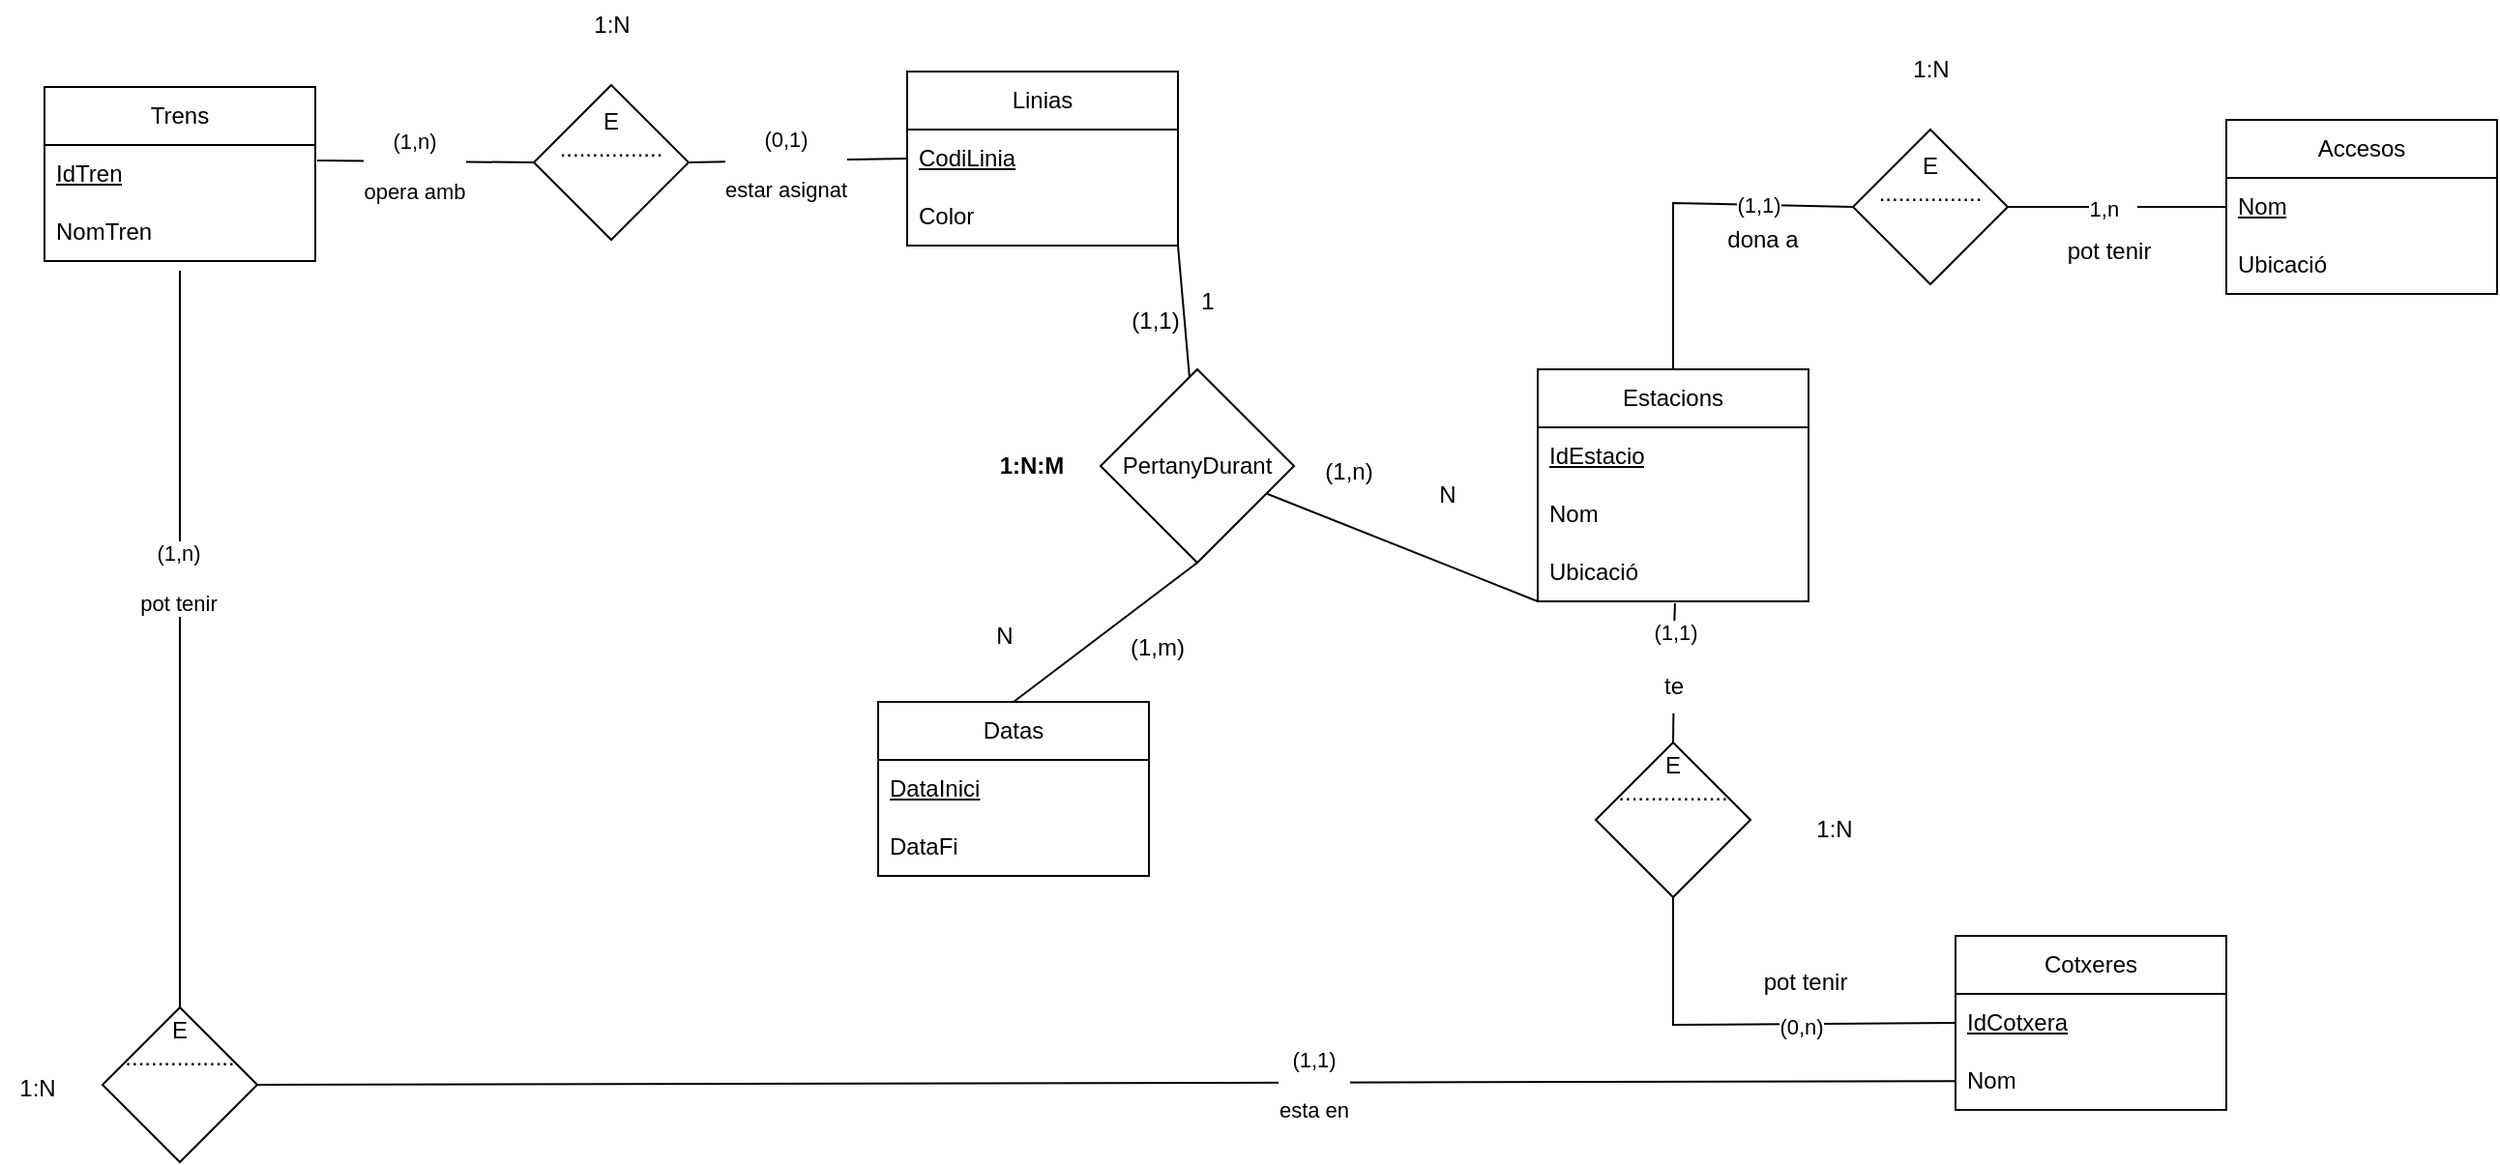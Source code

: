 <mxfile version="24.8.3">
  <diagram name="Page-1" id="Fp09HBMhpCfBCq8PGkXx">
    <mxGraphModel dx="2578" dy="915" grid="0" gridSize="10" guides="1" tooltips="1" connect="1" arrows="1" fold="1" page="1" pageScale="1" pageWidth="850" pageHeight="1100" math="0" shadow="0">
      <root>
        <mxCell id="0" />
        <mxCell id="1" parent="0" />
        <mxCell id="b_e9YausVlEv8Oadp6LC-3" value="Estacions" style="swimlane;fontStyle=0;childLayout=stackLayout;horizontal=1;startSize=30;horizontalStack=0;resizeParent=1;resizeParentMax=0;resizeLast=0;collapsible=1;marginBottom=0;whiteSpace=wrap;html=1;" parent="1" vertex="1">
          <mxGeometry x="550" y="274" width="140" height="120" as="geometry" />
        </mxCell>
        <mxCell id="jN71wl8acnYGkwMT0ga_-1" value="&lt;u&gt;IdEstacio&lt;/u&gt;" style="text;strokeColor=none;fillColor=none;align=left;verticalAlign=middle;spacingLeft=4;spacingRight=4;overflow=hidden;points=[[0,0.5],[1,0.5]];portConstraint=eastwest;rotatable=0;whiteSpace=wrap;html=1;" vertex="1" parent="b_e9YausVlEv8Oadp6LC-3">
          <mxGeometry y="30" width="140" height="30" as="geometry" />
        </mxCell>
        <mxCell id="b_e9YausVlEv8Oadp6LC-4" value="Nom" style="text;strokeColor=none;fillColor=none;align=left;verticalAlign=middle;spacingLeft=4;spacingRight=4;overflow=hidden;points=[[0,0.5],[1,0.5]];portConstraint=eastwest;rotatable=0;whiteSpace=wrap;html=1;" parent="b_e9YausVlEv8Oadp6LC-3" vertex="1">
          <mxGeometry y="60" width="140" height="30" as="geometry" />
        </mxCell>
        <mxCell id="b_e9YausVlEv8Oadp6LC-5" value="Ubicació" style="text;strokeColor=none;fillColor=none;align=left;verticalAlign=middle;spacingLeft=4;spacingRight=4;overflow=hidden;points=[[0,0.5],[1,0.5]];portConstraint=eastwest;rotatable=0;whiteSpace=wrap;html=1;" parent="b_e9YausVlEv8Oadp6LC-3" vertex="1">
          <mxGeometry y="90" width="140" height="30" as="geometry" />
        </mxCell>
        <mxCell id="b_e9YausVlEv8Oadp6LC-7" value="&lt;div&gt;Linias&lt;/div&gt;" style="swimlane;fontStyle=0;childLayout=stackLayout;horizontal=1;startSize=30;horizontalStack=0;resizeParent=1;resizeParentMax=0;resizeLast=0;collapsible=1;marginBottom=0;whiteSpace=wrap;html=1;" parent="1" vertex="1">
          <mxGeometry x="224" y="120" width="140" height="90" as="geometry" />
        </mxCell>
        <mxCell id="b_e9YausVlEv8Oadp6LC-8" value="&lt;u&gt;CodiLinia&lt;/u&gt;" style="text;strokeColor=none;fillColor=none;align=left;verticalAlign=middle;spacingLeft=4;spacingRight=4;overflow=hidden;points=[[0,0.5],[1,0.5]];portConstraint=eastwest;rotatable=0;whiteSpace=wrap;html=1;" parent="b_e9YausVlEv8Oadp6LC-7" vertex="1">
          <mxGeometry y="30" width="140" height="30" as="geometry" />
        </mxCell>
        <mxCell id="b_e9YausVlEv8Oadp6LC-10" value="&lt;div&gt;Color&lt;/div&gt;" style="text;strokeColor=none;fillColor=none;align=left;verticalAlign=middle;spacingLeft=4;spacingRight=4;overflow=hidden;points=[[0,0.5],[1,0.5]];portConstraint=eastwest;rotatable=0;whiteSpace=wrap;html=1;" parent="b_e9YausVlEv8Oadp6LC-7" vertex="1">
          <mxGeometry y="60" width="140" height="30" as="geometry" />
        </mxCell>
        <mxCell id="b_e9YausVlEv8Oadp6LC-11" value="Datas" style="swimlane;fontStyle=0;childLayout=stackLayout;horizontal=1;startSize=30;horizontalStack=0;resizeParent=1;resizeParentMax=0;resizeLast=0;collapsible=1;marginBottom=0;whiteSpace=wrap;html=1;" parent="1" vertex="1">
          <mxGeometry x="209" y="446" width="140" height="90" as="geometry" />
        </mxCell>
        <mxCell id="b_e9YausVlEv8Oadp6LC-12" value="&lt;u&gt;DataInici&lt;/u&gt;" style="text;strokeColor=none;fillColor=none;align=left;verticalAlign=middle;spacingLeft=4;spacingRight=4;overflow=hidden;points=[[0,0.5],[1,0.5]];portConstraint=eastwest;rotatable=0;whiteSpace=wrap;html=1;" parent="b_e9YausVlEv8Oadp6LC-11" vertex="1">
          <mxGeometry y="30" width="140" height="30" as="geometry" />
        </mxCell>
        <mxCell id="b_e9YausVlEv8Oadp6LC-13" value="DataFi" style="text;strokeColor=none;fillColor=none;align=left;verticalAlign=middle;spacingLeft=4;spacingRight=4;overflow=hidden;points=[[0,0.5],[1,0.5]];portConstraint=eastwest;rotatable=0;whiteSpace=wrap;html=1;" parent="b_e9YausVlEv8Oadp6LC-11" vertex="1">
          <mxGeometry y="60" width="140" height="30" as="geometry" />
        </mxCell>
        <mxCell id="b_e9YausVlEv8Oadp6LC-15" value="" style="endArrow=none;html=1;rounded=0;exitX=0.5;exitY=0;exitDx=0;exitDy=0;entryX=0.5;entryY=1;entryDx=0;entryDy=0;" parent="1" source="b_e9YausVlEv8Oadp6LC-11" target="b_e9YausVlEv8Oadp6LC-17" edge="1">
          <mxGeometry width="50" height="50" relative="1" as="geometry">
            <mxPoint x="377" y="434" as="sourcePoint" />
            <mxPoint x="376" y="384" as="targetPoint" />
          </mxGeometry>
        </mxCell>
        <mxCell id="b_e9YausVlEv8Oadp6LC-16" value="" style="endArrow=none;html=1;rounded=0;entryX=1;entryY=1;entryDx=0;entryDy=0;" parent="1" source="b_e9YausVlEv8Oadp6LC-17" target="b_e9YausVlEv8Oadp6LC-7" edge="1">
          <mxGeometry width="50" height="50" relative="1" as="geometry">
            <mxPoint x="190" y="347" as="sourcePoint" />
            <mxPoint x="240" y="297" as="targetPoint" />
          </mxGeometry>
        </mxCell>
        <mxCell id="b_e9YausVlEv8Oadp6LC-20" value="" style="endArrow=none;html=1;rounded=0;entryX=0;entryY=1;entryDx=0;entryDy=0;" parent="1" source="b_e9YausVlEv8Oadp6LC-17" target="b_e9YausVlEv8Oadp6LC-3" edge="1">
          <mxGeometry width="50" height="50" relative="1" as="geometry">
            <mxPoint x="398" y="439" as="sourcePoint" />
            <mxPoint x="511" y="255.99" as="targetPoint" />
          </mxGeometry>
        </mxCell>
        <mxCell id="b_e9YausVlEv8Oadp6LC-21" value="Accesos" style="swimlane;fontStyle=0;childLayout=stackLayout;horizontal=1;startSize=30;horizontalStack=0;resizeParent=1;resizeParentMax=0;resizeLast=0;collapsible=1;marginBottom=0;whiteSpace=wrap;html=1;" parent="1" vertex="1">
          <mxGeometry x="906" y="145" width="140" height="90" as="geometry" />
        </mxCell>
        <mxCell id="b_e9YausVlEv8Oadp6LC-22" value="&lt;u&gt;Nom&lt;/u&gt;" style="text;strokeColor=none;fillColor=none;align=left;verticalAlign=middle;spacingLeft=4;spacingRight=4;overflow=hidden;points=[[0,0.5],[1,0.5]];portConstraint=eastwest;rotatable=0;whiteSpace=wrap;html=1;" parent="b_e9YausVlEv8Oadp6LC-21" vertex="1">
          <mxGeometry y="30" width="140" height="30" as="geometry" />
        </mxCell>
        <mxCell id="b_e9YausVlEv8Oadp6LC-23" value="Ubicació" style="text;strokeColor=none;fillColor=none;align=left;verticalAlign=middle;spacingLeft=4;spacingRight=4;overflow=hidden;points=[[0,0.5],[1,0.5]];portConstraint=eastwest;rotatable=0;whiteSpace=wrap;html=1;" parent="b_e9YausVlEv8Oadp6LC-21" vertex="1">
          <mxGeometry y="60" width="140" height="30" as="geometry" />
        </mxCell>
        <mxCell id="b_e9YausVlEv8Oadp6LC-24" value="&lt;div&gt;Trens&lt;/div&gt;" style="swimlane;fontStyle=0;childLayout=stackLayout;horizontal=1;startSize=30;horizontalStack=0;resizeParent=1;resizeParentMax=0;resizeLast=0;collapsible=1;marginBottom=0;whiteSpace=wrap;html=1;" parent="1" vertex="1">
          <mxGeometry x="-222" y="128" width="140" height="90" as="geometry" />
        </mxCell>
        <mxCell id="b_e9YausVlEv8Oadp6LC-25" value="&lt;u&gt;IdTren&lt;/u&gt;" style="text;strokeColor=none;fillColor=none;align=left;verticalAlign=middle;spacingLeft=4;spacingRight=4;overflow=hidden;points=[[0,0.5],[1,0.5]];portConstraint=eastwest;rotatable=0;whiteSpace=wrap;html=1;" parent="b_e9YausVlEv8Oadp6LC-24" vertex="1">
          <mxGeometry y="30" width="140" height="30" as="geometry" />
        </mxCell>
        <mxCell id="jN71wl8acnYGkwMT0ga_-2" value="NomTren" style="text;strokeColor=none;fillColor=none;align=left;verticalAlign=middle;spacingLeft=4;spacingRight=4;overflow=hidden;points=[[0,0.5],[1,0.5]];portConstraint=eastwest;rotatable=0;whiteSpace=wrap;html=1;" vertex="1" parent="b_e9YausVlEv8Oadp6LC-24">
          <mxGeometry y="60" width="140" height="30" as="geometry" />
        </mxCell>
        <mxCell id="b_e9YausVlEv8Oadp6LC-27" value="1" style="text;html=1;align=center;verticalAlign=middle;resizable=0;points=[];autosize=1;strokeColor=none;fillColor=none;" parent="1" vertex="1">
          <mxGeometry x="366.5" y="226" width="25" height="26" as="geometry" />
        </mxCell>
        <mxCell id="b_e9YausVlEv8Oadp6LC-28" value="N" style="text;html=1;align=center;verticalAlign=middle;resizable=0;points=[];autosize=1;strokeColor=none;fillColor=none;" parent="1" vertex="1">
          <mxGeometry x="489.5" y="326" width="27" height="26" as="geometry" />
        </mxCell>
        <mxCell id="b_e9YausVlEv8Oadp6LC-29" value="N" style="text;html=1;align=center;verticalAlign=middle;resizable=0;points=[];autosize=1;strokeColor=none;fillColor=none;" parent="1" vertex="1">
          <mxGeometry x="260.5" y="399" width="27" height="26" as="geometry" />
        </mxCell>
        <mxCell id="b_e9YausVlEv8Oadp6LC-31" value="" style="group" parent="1" vertex="1" connectable="0">
          <mxGeometry x="262" y="274" width="162" height="100" as="geometry" />
        </mxCell>
        <mxCell id="b_e9YausVlEv8Oadp6LC-17" value="PertanyDurant" style="rhombus;whiteSpace=wrap;html=1;" parent="b_e9YausVlEv8Oadp6LC-31" vertex="1">
          <mxGeometry x="62" width="100" height="100" as="geometry" />
        </mxCell>
        <mxCell id="b_e9YausVlEv8Oadp6LC-30" value="&lt;b&gt;1:N:M&lt;/b&gt;" style="text;html=1;align=center;verticalAlign=middle;resizable=0;points=[];autosize=1;strokeColor=none;fillColor=none;" parent="b_e9YausVlEv8Oadp6LC-31" vertex="1">
          <mxGeometry y="37" width="51" height="26" as="geometry" />
        </mxCell>
        <mxCell id="b_e9YausVlEv8Oadp6LC-33" value="" style="endArrow=none;html=1;rounded=0;entryX=1;entryY=0.5;entryDx=0;entryDy=0;exitX=0;exitY=0.5;exitDx=0;exitDy=0;" parent="1" source="b_e9YausVlEv8Oadp6LC-22" target="b_e9YausVlEv8Oadp6LC-32" edge="1">
          <mxGeometry width="50" height="50" relative="1" as="geometry">
            <mxPoint x="397" y="409" as="sourcePoint" />
            <mxPoint x="447" y="359" as="targetPoint" />
          </mxGeometry>
        </mxCell>
        <mxCell id="b_e9YausVlEv8Oadp6LC-36" value="1,n&lt;span style=&quot;white-space: pre;&quot;&gt;&#x9;&lt;/span&gt;" style="edgeLabel;html=1;align=center;verticalAlign=middle;resizable=0;points=[];" parent="b_e9YausVlEv8Oadp6LC-33" vertex="1" connectable="0">
          <mxGeometry x="0.044" y="1" relative="1" as="geometry">
            <mxPoint as="offset" />
          </mxGeometry>
        </mxCell>
        <mxCell id="b_e9YausVlEv8Oadp6LC-34" value="" style="endArrow=none;html=1;rounded=0;entryX=0.5;entryY=0;entryDx=0;entryDy=0;exitX=0;exitY=0.5;exitDx=0;exitDy=0;" parent="1" source="b_e9YausVlEv8Oadp6LC-32" target="b_e9YausVlEv8Oadp6LC-3" edge="1">
          <mxGeometry width="50" height="50" relative="1" as="geometry">
            <mxPoint x="397" y="409" as="sourcePoint" />
            <mxPoint x="447" y="359" as="targetPoint" />
            <Array as="points">
              <mxPoint x="620" y="188" />
            </Array>
          </mxGeometry>
        </mxCell>
        <mxCell id="b_e9YausVlEv8Oadp6LC-35" value="(1,1)" style="edgeLabel;html=1;align=center;verticalAlign=middle;resizable=0;points=[];" parent="b_e9YausVlEv8Oadp6LC-34" vertex="1" connectable="0">
          <mxGeometry x="-0.453" relative="1" as="geometry">
            <mxPoint as="offset" />
          </mxGeometry>
        </mxCell>
        <mxCell id="b_e9YausVlEv8Oadp6LC-42" value="" style="group" parent="1" vertex="1" connectable="0">
          <mxGeometry x="713" y="106" width="80" height="124" as="geometry" />
        </mxCell>
        <mxCell id="b_e9YausVlEv8Oadp6LC-32" value="&lt;div&gt;E&lt;/div&gt;&lt;div&gt;................&lt;/div&gt;&lt;div&gt;&lt;br&gt;&lt;/div&gt;&lt;div&gt;&lt;br&gt;&lt;/div&gt;" style="rhombus;whiteSpace=wrap;html=1;" parent="b_e9YausVlEv8Oadp6LC-42" vertex="1">
          <mxGeometry y="44" width="80" height="80" as="geometry" />
        </mxCell>
        <mxCell id="b_e9YausVlEv8Oadp6LC-41" value="1:N" style="text;html=1;align=center;verticalAlign=middle;resizable=0;points=[];autosize=1;strokeColor=none;fillColor=none;" parent="b_e9YausVlEv8Oadp6LC-42" vertex="1">
          <mxGeometry x="21.5" width="37" height="26" as="geometry" />
        </mxCell>
        <mxCell id="b_e9YausVlEv8Oadp6LC-45" value="" style="group" parent="1" vertex="1" connectable="0">
          <mxGeometry x="31.0" y="83" width="80" height="124" as="geometry" />
        </mxCell>
        <mxCell id="b_e9YausVlEv8Oadp6LC-46" value="&lt;div&gt;E&lt;/div&gt;&lt;div&gt;................&lt;/div&gt;&lt;div&gt;&lt;br&gt;&lt;/div&gt;&lt;div&gt;&lt;br&gt;&lt;/div&gt;" style="rhombus;whiteSpace=wrap;html=1;" parent="b_e9YausVlEv8Oadp6LC-45" vertex="1">
          <mxGeometry y="44" width="80" height="80" as="geometry" />
        </mxCell>
        <mxCell id="b_e9YausVlEv8Oadp6LC-47" value="1:N" style="text;html=1;align=center;verticalAlign=middle;resizable=0;points=[];autosize=1;strokeColor=none;fillColor=none;" parent="b_e9YausVlEv8Oadp6LC-45" vertex="1">
          <mxGeometry x="21.5" width="37" height="26" as="geometry" />
        </mxCell>
        <mxCell id="b_e9YausVlEv8Oadp6LC-50" value="" style="endArrow=none;html=1;rounded=0;exitX=1.007;exitY=0.267;exitDx=0;exitDy=0;exitPerimeter=0;entryX=0;entryY=0.5;entryDx=0;entryDy=0;" parent="1" source="b_e9YausVlEv8Oadp6LC-25" target="b_e9YausVlEv8Oadp6LC-46" edge="1">
          <mxGeometry width="50" height="50" relative="1" as="geometry">
            <mxPoint x="398" y="410" as="sourcePoint" />
            <mxPoint x="448" y="360" as="targetPoint" />
          </mxGeometry>
        </mxCell>
        <mxCell id="b_e9YausVlEv8Oadp6LC-52" value="&lt;div&gt;(1,n)&lt;/div&gt;&lt;div&gt;&lt;br&gt;&lt;/div&gt;opera amb" style="edgeLabel;html=1;align=center;verticalAlign=middle;resizable=0;points=[];" parent="b_e9YausVlEv8Oadp6LC-50" vertex="1" connectable="0">
          <mxGeometry x="-0.347" y="-2" relative="1" as="geometry">
            <mxPoint x="13" as="offset" />
          </mxGeometry>
        </mxCell>
        <mxCell id="b_e9YausVlEv8Oadp6LC-51" value="" style="endArrow=none;html=1;rounded=0;entryX=0;entryY=0.5;entryDx=0;entryDy=0;exitX=1;exitY=0.5;exitDx=0;exitDy=0;" parent="1" source="b_e9YausVlEv8Oadp6LC-46" target="b_e9YausVlEv8Oadp6LC-8" edge="1">
          <mxGeometry width="50" height="50" relative="1" as="geometry">
            <mxPoint x="398" y="410" as="sourcePoint" />
            <mxPoint x="448" y="360" as="targetPoint" />
          </mxGeometry>
        </mxCell>
        <mxCell id="b_e9YausVlEv8Oadp6LC-53" value="(0,1)&lt;br&gt;&lt;br&gt;estar asignat" style="edgeLabel;html=1;align=center;verticalAlign=middle;resizable=0;points=[];" parent="b_e9YausVlEv8Oadp6LC-51" vertex="1" connectable="0">
          <mxGeometry x="-0.121" y="-2" relative="1" as="geometry">
            <mxPoint as="offset" />
          </mxGeometry>
        </mxCell>
        <mxCell id="b_e9YausVlEv8Oadp6LC-55" value="" style="endArrow=none;html=1;rounded=0;exitX=0.5;exitY=0;exitDx=0;exitDy=0;entryX=0.507;entryY=1.033;entryDx=0;entryDy=0;entryPerimeter=0;" parent="1" source="qHEtm6X7OWey2wJ_C-4x-20" target="b_e9YausVlEv8Oadp6LC-5" edge="1">
          <mxGeometry width="50" height="50" relative="1" as="geometry">
            <mxPoint x="631" y="435" as="sourcePoint" />
            <mxPoint x="631" y="359" as="targetPoint" />
          </mxGeometry>
        </mxCell>
        <mxCell id="qHEtm6X7OWey2wJ_C-4x-14" value="(1,1)&lt;div&gt;&lt;br&gt;&lt;/div&gt;&lt;div&gt;&lt;br&gt;&lt;/div&gt;" style="edgeLabel;html=1;align=center;verticalAlign=middle;resizable=0;points=[];" parent="b_e9YausVlEv8Oadp6LC-55" vertex="1" connectable="0">
          <mxGeometry x="0.013" y="1" relative="1" as="geometry">
            <mxPoint x="1" y="13" as="offset" />
          </mxGeometry>
        </mxCell>
        <mxCell id="qHEtm6X7OWey2wJ_C-4x-2" value="" style="endArrow=none;html=1;rounded=0;entryX=0.5;entryY=1;entryDx=0;entryDy=0;exitX=0;exitY=0.5;exitDx=0;exitDy=0;" parent="1" source="qHEtm6X7OWey2wJ_C-4x-4" target="qHEtm6X7OWey2wJ_C-4x-1" edge="1">
          <mxGeometry width="50" height="50" relative="1" as="geometry">
            <mxPoint x="762.02" y="612" as="sourcePoint" />
            <mxPoint x="623" y="475" as="targetPoint" />
            <Array as="points">
              <mxPoint x="620" y="613" />
            </Array>
          </mxGeometry>
        </mxCell>
        <mxCell id="qHEtm6X7OWey2wJ_C-4x-7" value="(0,n)" style="edgeLabel;html=1;align=center;verticalAlign=middle;resizable=0;points=[];" parent="qHEtm6X7OWey2wJ_C-4x-2" vertex="1" connectable="0">
          <mxGeometry x="-0.243" y="1" relative="1" as="geometry">
            <mxPoint as="offset" />
          </mxGeometry>
        </mxCell>
        <mxCell id="qHEtm6X7OWey2wJ_C-4x-3" value="Cotxeres" style="swimlane;fontStyle=0;childLayout=stackLayout;horizontal=1;startSize=30;horizontalStack=0;resizeParent=1;resizeParentMax=0;resizeLast=0;collapsible=1;marginBottom=0;whiteSpace=wrap;html=1;" parent="1" vertex="1">
          <mxGeometry x="766" y="567" width="140" height="90" as="geometry" />
        </mxCell>
        <mxCell id="qHEtm6X7OWey2wJ_C-4x-4" value="&lt;u&gt;IdCotxera&lt;/u&gt;" style="text;strokeColor=none;fillColor=none;align=left;verticalAlign=middle;spacingLeft=4;spacingRight=4;overflow=hidden;points=[[0,0.5],[1,0.5]];portConstraint=eastwest;rotatable=0;whiteSpace=wrap;html=1;" parent="qHEtm6X7OWey2wJ_C-4x-3" vertex="1">
          <mxGeometry y="30" width="140" height="30" as="geometry" />
        </mxCell>
        <mxCell id="qHEtm6X7OWey2wJ_C-4x-6" value="Nom" style="text;strokeColor=none;fillColor=none;align=left;verticalAlign=middle;spacingLeft=4;spacingRight=4;overflow=hidden;points=[[0,0.5],[1,0.5]];portConstraint=eastwest;rotatable=0;whiteSpace=wrap;html=1;" parent="qHEtm6X7OWey2wJ_C-4x-3" vertex="1">
          <mxGeometry y="60" width="140" height="30" as="geometry" />
        </mxCell>
        <mxCell id="qHEtm6X7OWey2wJ_C-4x-8" value="" style="endArrow=none;html=1;rounded=0;exitX=0.5;exitY=0;exitDx=0;exitDy=0;" parent="1" source="qHEtm6X7OWey2wJ_C-4x-9" edge="1">
          <mxGeometry width="50" height="50" relative="1" as="geometry">
            <mxPoint x="-100.94" y="483.01" as="sourcePoint" />
            <mxPoint x="-152" y="223" as="targetPoint" />
          </mxGeometry>
        </mxCell>
        <mxCell id="qHEtm6X7OWey2wJ_C-4x-13" value="(1,n)&lt;div&gt;&lt;br&gt;&lt;/div&gt;&lt;div&gt;pot tenir&lt;/div&gt;" style="edgeLabel;html=1;align=center;verticalAlign=middle;resizable=0;points=[];" parent="qHEtm6X7OWey2wJ_C-4x-8" vertex="1" connectable="0">
          <mxGeometry x="0.168" y="1" relative="1" as="geometry">
            <mxPoint as="offset" />
          </mxGeometry>
        </mxCell>
        <mxCell id="qHEtm6X7OWey2wJ_C-4x-10" value="" style="endArrow=none;html=1;rounded=0;entryX=1;entryY=0.5;entryDx=0;entryDy=0;" parent="1" source="qHEtm6X7OWey2wJ_C-4x-6" target="qHEtm6X7OWey2wJ_C-4x-9" edge="1">
          <mxGeometry width="50" height="50" relative="1" as="geometry">
            <mxPoint x="34.06" y="660.01" as="sourcePoint" />
            <mxPoint x="-108.94" y="523.01" as="targetPoint" />
            <Array as="points" />
          </mxGeometry>
        </mxCell>
        <mxCell id="qHEtm6X7OWey2wJ_C-4x-11" value="(1,1)&lt;div&gt;&lt;br&gt;&lt;/div&gt;&lt;div&gt;esta en&lt;/div&gt;" style="edgeLabel;html=1;align=center;verticalAlign=middle;resizable=0;points=[];" parent="qHEtm6X7OWey2wJ_C-4x-10" vertex="1" connectable="0">
          <mxGeometry x="-0.243" y="1" relative="1" as="geometry">
            <mxPoint as="offset" />
          </mxGeometry>
        </mxCell>
        <mxCell id="qHEtm6X7OWey2wJ_C-4x-16" value="" style="group" parent="1" vertex="1" connectable="0">
          <mxGeometry x="-245" y="604" width="133" height="80" as="geometry" />
        </mxCell>
        <mxCell id="qHEtm6X7OWey2wJ_C-4x-9" value="E&lt;div&gt;.................&lt;/div&gt;&lt;div&gt;&lt;br&gt;&lt;/div&gt;&lt;div&gt;&lt;br&gt;&lt;/div&gt;&lt;div&gt;&lt;br&gt;&lt;/div&gt;" style="rhombus;whiteSpace=wrap;html=1;" parent="qHEtm6X7OWey2wJ_C-4x-16" vertex="1">
          <mxGeometry x="53" width="80" height="80" as="geometry" />
        </mxCell>
        <mxCell id="qHEtm6X7OWey2wJ_C-4x-15" value="1:N" style="text;html=1;align=center;verticalAlign=middle;resizable=0;points=[];autosize=1;strokeColor=none;fillColor=none;" parent="qHEtm6X7OWey2wJ_C-4x-16" vertex="1">
          <mxGeometry y="29" width="37" height="26" as="geometry" />
        </mxCell>
        <mxCell id="qHEtm6X7OWey2wJ_C-4x-18" value="" style="group" parent="1" vertex="1" connectable="0">
          <mxGeometry x="580" y="467" width="141" height="80" as="geometry" />
        </mxCell>
        <mxCell id="qHEtm6X7OWey2wJ_C-4x-1" value="E&lt;div&gt;.................&lt;/div&gt;&lt;div&gt;&lt;br&gt;&lt;/div&gt;&lt;div&gt;&lt;br&gt;&lt;/div&gt;&lt;div&gt;&lt;br&gt;&lt;/div&gt;" style="rhombus;whiteSpace=wrap;html=1;" parent="qHEtm6X7OWey2wJ_C-4x-18" vertex="1">
          <mxGeometry width="80" height="80" as="geometry" />
        </mxCell>
        <mxCell id="qHEtm6X7OWey2wJ_C-4x-17" value="1:N" style="text;html=1;align=center;verticalAlign=middle;resizable=0;points=[];autosize=1;strokeColor=none;fillColor=none;" parent="qHEtm6X7OWey2wJ_C-4x-18" vertex="1">
          <mxGeometry x="104" y="32" width="37" height="26" as="geometry" />
        </mxCell>
        <mxCell id="qHEtm6X7OWey2wJ_C-4x-21" value="" style="endArrow=none;html=1;rounded=0;exitX=0.5;exitY=0;exitDx=0;exitDy=0;entryX=0.507;entryY=1.033;entryDx=0;entryDy=0;entryPerimeter=0;" parent="1" source="qHEtm6X7OWey2wJ_C-4x-1" target="qHEtm6X7OWey2wJ_C-4x-20" edge="1">
          <mxGeometry width="50" height="50" relative="1" as="geometry">
            <mxPoint x="620" y="467" as="sourcePoint" />
            <mxPoint x="621" y="365" as="targetPoint" />
          </mxGeometry>
        </mxCell>
        <mxCell id="qHEtm6X7OWey2wJ_C-4x-20" value="te" style="text;html=1;align=center;verticalAlign=middle;resizable=0;points=[];autosize=1;strokeColor=none;fillColor=none;" parent="1" vertex="1">
          <mxGeometry x="606" y="425" width="28" height="26" as="geometry" />
        </mxCell>
        <mxCell id="qHEtm6X7OWey2wJ_C-4x-24" value="pot tenir" style="text;html=1;align=center;verticalAlign=middle;resizable=0;points=[];autosize=1;strokeColor=none;fillColor=none;" parent="1" vertex="1">
          <mxGeometry x="657" y="578" width="61" height="26" as="geometry" />
        </mxCell>
        <mxCell id="qHEtm6X7OWey2wJ_C-4x-26" value="pot tenir" style="text;html=1;align=center;verticalAlign=middle;resizable=0;points=[];autosize=1;strokeColor=none;fillColor=none;" parent="1" vertex="1">
          <mxGeometry x="814" y="200" width="61" height="26" as="geometry" />
        </mxCell>
        <mxCell id="qHEtm6X7OWey2wJ_C-4x-27" value="dona a" style="text;html=1;align=center;verticalAlign=middle;resizable=0;points=[];autosize=1;strokeColor=none;fillColor=none;" parent="1" vertex="1">
          <mxGeometry x="638" y="194" width="55" height="26" as="geometry" />
        </mxCell>
        <mxCell id="Bed70yQamb2jj9sN9dji-1" value="(1,m)" style="text;html=1;align=center;verticalAlign=middle;resizable=0;points=[];autosize=1;strokeColor=none;fillColor=none;" parent="1" vertex="1">
          <mxGeometry x="329.5" y="405" width="46" height="26" as="geometry" />
        </mxCell>
        <mxCell id="Bed70yQamb2jj9sN9dji-2" value="(1,n)" style="text;html=1;align=center;verticalAlign=middle;resizable=0;points=[];autosize=1;strokeColor=none;fillColor=none;" parent="1" vertex="1">
          <mxGeometry x="430.5" y="314" width="43" height="26" as="geometry" />
        </mxCell>
        <mxCell id="Bed70yQamb2jj9sN9dji-3" value="(1,1)" style="text;html=1;align=center;verticalAlign=middle;resizable=0;points=[];autosize=1;strokeColor=none;fillColor=none;" parent="1" vertex="1">
          <mxGeometry x="330.5" y="236" width="43" height="26" as="geometry" />
        </mxCell>
      </root>
    </mxGraphModel>
  </diagram>
</mxfile>
